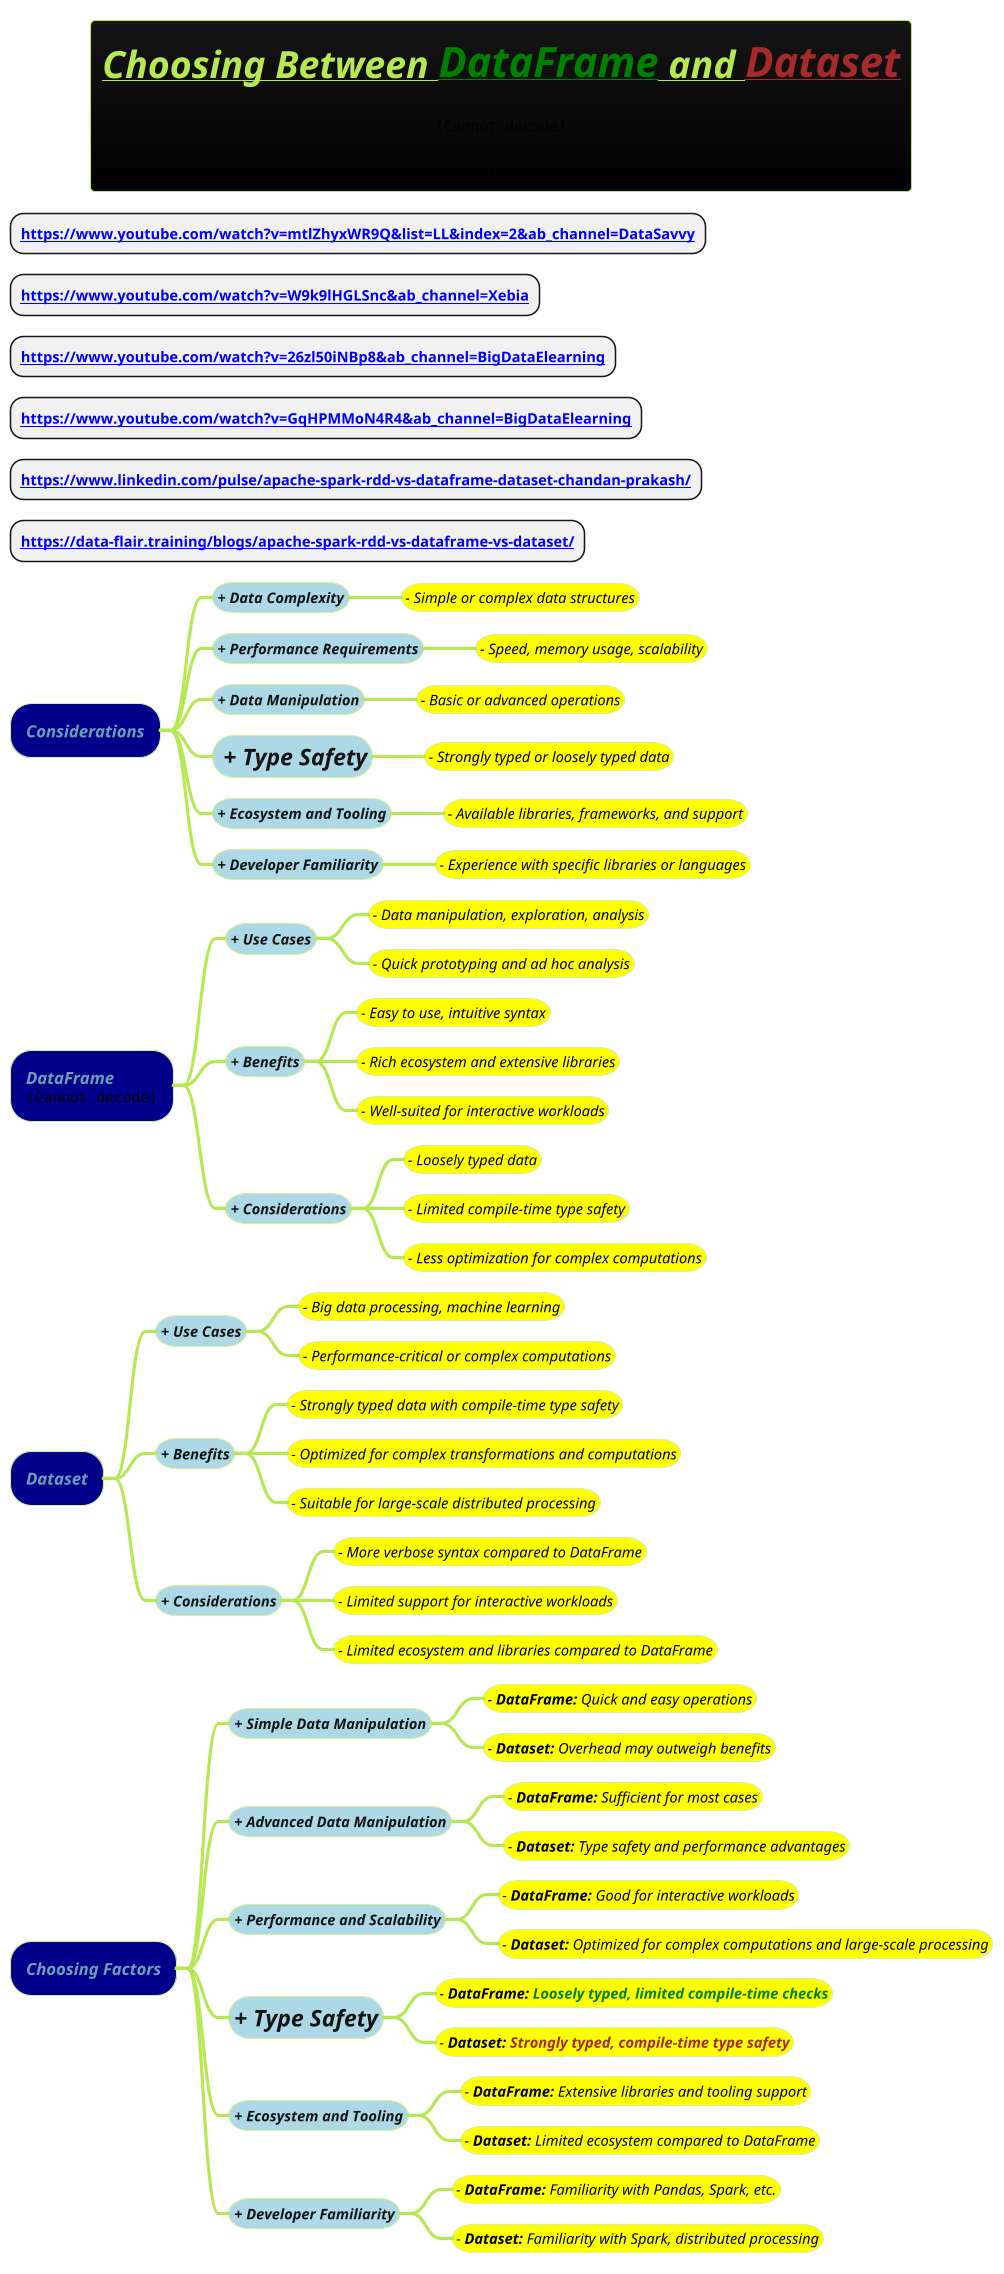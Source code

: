 @startmindmap
title =<b><u><i>Choosing Between <color #green>DataFrame</color> and <color #brown>Dataset</color>\n\n<img:images/img_2.png>\n\n<img:images/img_1.png>

* **[[https://www.youtube.com/watch?v=mtlZhyxWR9Q&list=LL&index=2&ab_channel=DataSavvy]]**
* **[[https://www.youtube.com/watch?v=W9k9lHGLSnc&ab_channel=Xebia]]**
* **[[https://www.youtube.com/watch?v=26zl50iNBp8&ab_channel=BigDataElearning]]**
* **[[https://www.youtube.com/watch?v=GqHPMMoN4R4&ab_channel=BigDataElearning]]**
* **[[https://www.linkedin.com/pulse/apache-spark-rdd-vs-dataframe-dataset-chandan-prakash/]]**
* **[[https://data-flair.training/blogs/apache-spark-rdd-vs-dataframe-vs-dataset/]]**
!theme hacker

*[#darkblue] <i>**Considerations**
**[#lightblue] <i><color #blac><size:14>+ Data Complexity
***[#yellow] <i><color #black><size:14>- Simple or complex data structures
**[#lightblue] <i><color #blac><size:14>+ Performance Requirements
***[#yellow] <i><color #black><size:14>- Speed, memory usage, scalability
**[#lightblue] <i><color #blac><size:14>+ Data Manipulation
***[#yellow] <i><color #black><size:14>- Basic or advanced operations
**[#lightblue] <i><color #blac><size:22> + Type Safety
***[#yellow] <i><color #black><size:14>- Strongly typed or loosely typed data
**[#lightblue] <i><color #blac><size:14>+ Ecosystem and Tooling
***[#yellow] <i><color #black><size:14>- Available libraries, frameworks, and support
**[#lightblue] <i><color #blac><size:14>+ Developer Familiarity
***[#yellow] <i><color #black><size:14>- Experience with specific libraries or languages

*[#darkblue] <i>DataFrame\n<img:images/img_3.png>
**[#lightblue] <i><color #blac><size:14>+ Use Cases
***[#yellow] <i><color #black><size:14>- Data manipulation, exploration, analysis
***[#yellow] <i><color #black><size:14>- Quick prototyping and ad hoc analysis
**[#lightblue] <i><color #blac><size:14>+ Benefits
***[#yellow] <i><color #black><size:14>- Easy to use, intuitive syntax
***[#yellow] <i><color #black><size:14>- Rich ecosystem and extensive libraries
***[#yellow] <i><color #black><size:14>- Well-suited for interactive workloads
**[#lightblue] <i><color #blac><size:14>+ Considerations
***[#yellow] <i><color #black><size:14>- Loosely typed data
***[#yellow] <i><color #black><size:14>- Limited compile-time type safety
***[#yellow] <i><color #black><size:14>- Less optimization for complex computations

*[#darkblue] <i>**Dataset**
**[#lightblue] <i><color #blac><size:14>+ Use Cases
***[#yellow] <i><color #black><size:14>- Big data processing, machine learning
***[#yellow] <i><color #black><size:14>- Performance-critical or complex computations
**[#lightblue] <i><color #blac><size:14>+ Benefits
***[#yellow] <i><color #black><size:14>- Strongly typed data with compile-time type safety
***[#yellow] <i><color #black><size:14>- Optimized for complex transformations and computations
***[#yellow] <i><color #black><size:14>- Suitable for large-scale distributed processing
**[#lightblue] <i><color #blac><size:14>+ Considerations
***[#yellow] <i><color #black><size:14>- More verbose syntax compared to DataFrame
***[#yellow] <i><color #black><size:14>- Limited support for interactive workloads
***[#yellow] <i><color #black><size:14>- Limited ecosystem and libraries compared to DataFrame

*[#darkblue] <i>**Choosing Factors**
**[#lightblue] <i><color #blac><size:14>+ Simple Data Manipulation
***[#yellow] <i><color #black><size:14>- **DataFrame:** Quick and easy operations
***[#yellow] <i><color #black><size:14>- **Dataset:** Overhead may outweigh benefits
**[#lightblue] <i><color #blac><size:14>+ Advanced Data Manipulation
***[#yellow] <i><color #black><size:14>- **DataFrame:** Sufficient for most cases
***[#yellow] <i><color #black><size:14>- **Dataset:** Type safety and performance advantages
**[#lightblue] <i><color #blac><size:14>+ Performance and Scalability
***[#yellow] <i><color #black><size:14>- **DataFrame:** Good for interactive workloads
***[#yellow] <i><color #black><size:14>- **Dataset:** Optimized for complex computations and large-scale processing
**[#lightblue] <i><color #blac><size:22>+ Type Safety
***[#yellow] <i><color #black><size:14>- **DataFrame:** <color #green>**Loosely typed, limited compile-time checks**</color>
***[#yellow] <i><color #black><size:14>- **Dataset:** <color #brown>**Strongly typed, compile-time type safety**</color>
**[#lightblue] <i><color #blac><size:14>+ Ecosystem and Tooling
***[#yellow] <i><color #black><size:14>- **DataFrame:** Extensive libraries and tooling support
***[#yellow] <i><color #black><size:14>- **Dataset:** Limited ecosystem compared to DataFrame
**[#lightblue] <i><color #blac><size:14>+ Developer Familiarity
***[#yellow] <i><color #black><size:14>- **DataFrame:** Familiarity with Pandas, Spark, etc.
***[#yellow] <i><color #black><size:14>- **Dataset:** Familiarity with Spark, distributed processing

@endmindmap
